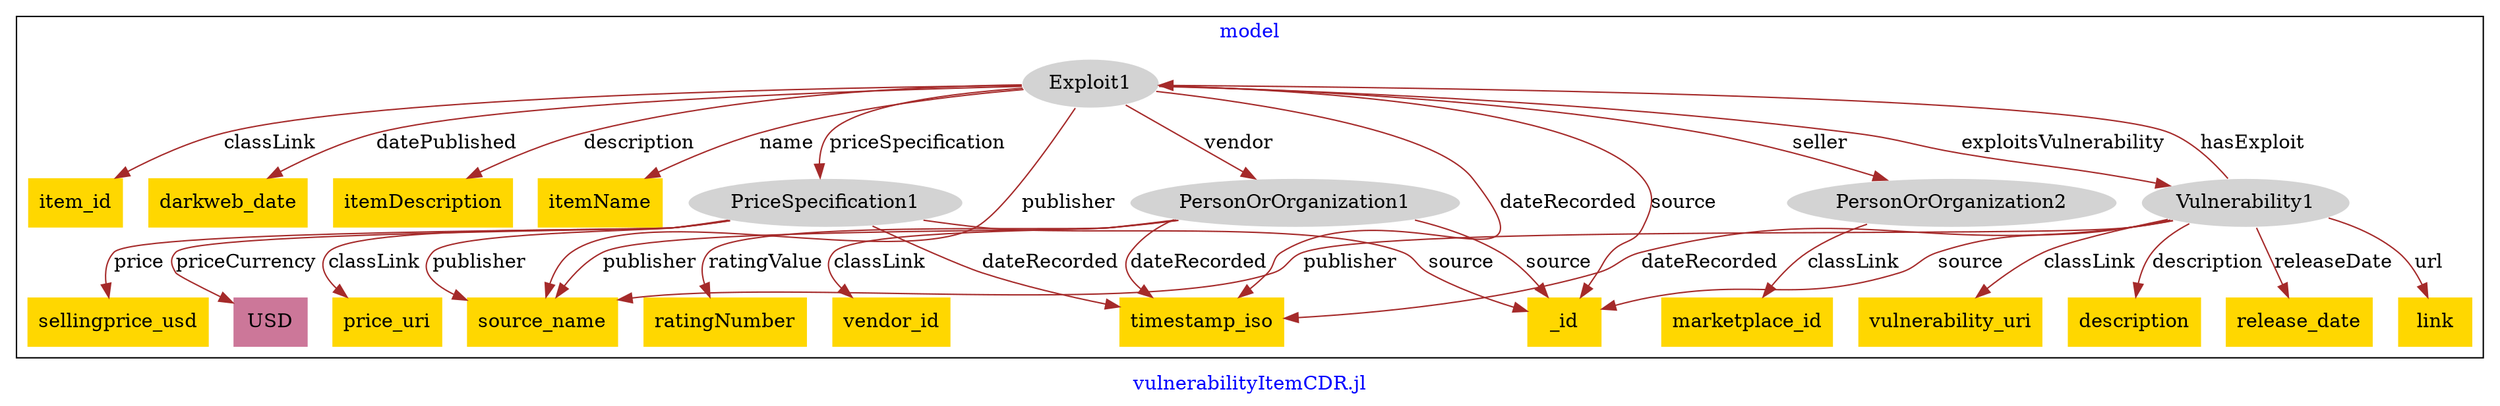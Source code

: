 digraph n0 {
fontcolor="blue"
remincross="true"
label="vulnerabilityItemCDR.jl"
subgraph cluster {
label="model"
n2[style="filled",color="white",fillcolor="lightgray",label="Exploit1"];
n3[shape="plaintext",style="filled",fillcolor="gold",label="item_id"];
n4[shape="plaintext",style="filled",fillcolor="gold",label="darkweb_date"];
n5[shape="plaintext",style="filled",fillcolor="gold",label="itemDescription"];
n6[shape="plaintext",style="filled",fillcolor="gold",label="itemName"];
n7[style="filled",color="white",fillcolor="lightgray",label="PriceSpecification1"];
n8[style="filled",color="white",fillcolor="lightgray",label="PersonOrOrganization1"];
n9[shape="plaintext",style="filled",fillcolor="gold",label="vendor_id"];
n10[shape="plaintext",style="filled",fillcolor="gold",label="source_name"];
n11[shape="plaintext",style="filled",fillcolor="gold",label="ratingNumber"];
n12[style="filled",color="white",fillcolor="lightgray",label="PersonOrOrganization2"];
n13[shape="plaintext",style="filled",fillcolor="gold",label="marketplace_id"];
n14[style="filled",color="white",fillcolor="lightgray",label="Vulnerability1"];
n15[shape="plaintext",style="filled",fillcolor="gold",label="vulnerability_uri"];
n16[shape="plaintext",style="filled",fillcolor="gold",label="description"];
n17[shape="plaintext",style="filled",fillcolor="gold",label="release_date"];
n18[shape="plaintext",style="filled",fillcolor="gold",label="link"];
n19[shape="plaintext",style="filled",fillcolor="gold",label="price_uri"];
n20[shape="plaintext",style="filled",fillcolor="gold",label="timestamp_iso"];
n21[shape="plaintext",style="filled",fillcolor="gold",label="sellingprice_usd"];
n22[shape="plaintext",style="filled",fillcolor="#CC7799",label="USD"];
n23[shape="plaintext",style="filled",fillcolor="gold",label="_id"];
}
n2 -> n3[color="brown",fontcolor="black",label="classLink"]
n2 -> n4[color="brown",fontcolor="black",label="datePublished"]
n2 -> n5[color="brown",fontcolor="black",label="description"]
n2 -> n6[color="brown",fontcolor="black",label="name"]
n2 -> n7[color="brown",fontcolor="black",label="priceSpecification"]
n8 -> n9[color="brown",fontcolor="black",label="classLink"]
n8 -> n10[color="brown",fontcolor="black",label="publisher"]
n8 -> n11[color="brown",fontcolor="black",label="ratingValue"]
n12 -> n13[color="brown",fontcolor="black",label="classLink"]
n14 -> n15[color="brown",fontcolor="black",label="classLink"]
n14 -> n16[color="brown",fontcolor="black",label="description"]
n14 -> n10[color="brown",fontcolor="black",label="publisher"]
n14 -> n17[color="brown",fontcolor="black",label="releaseDate"]
n14 -> n18[color="brown",fontcolor="black",label="url"]
n7 -> n19[color="brown",fontcolor="black",label="classLink"]
n7 -> n20[color="brown",fontcolor="black",label="dateRecorded"]
n7 -> n21[color="brown",fontcolor="black",label="price"]
n7 -> n22[color="brown",fontcolor="black",label="priceCurrency"]
n7 -> n10[color="brown",fontcolor="black",label="publisher"]
n7 -> n23[color="brown",fontcolor="black",label="source"]
n2 -> n12[color="brown",fontcolor="black",label="seller"]
n8 -> n20[color="brown",fontcolor="black",label="dateRecorded"]
n2 -> n10[color="brown",fontcolor="black",label="publisher"]
n14 -> n23[color="brown",fontcolor="black",label="source"]
n2 -> n8[color="brown",fontcolor="black",label="vendor"]
n2 -> n23[color="brown",fontcolor="black",label="source"]
n14 -> n20[color="brown",fontcolor="black",label="dateRecorded"]
n14 -> n2[color="brown",fontcolor="black",label="hasExploit"]
n2 -> n20[color="brown",fontcolor="black",label="dateRecorded"]
n8 -> n23[color="brown",fontcolor="black",label="source"]
n2 -> n14[color="brown",fontcolor="black",label="exploitsVulnerability"]
}
